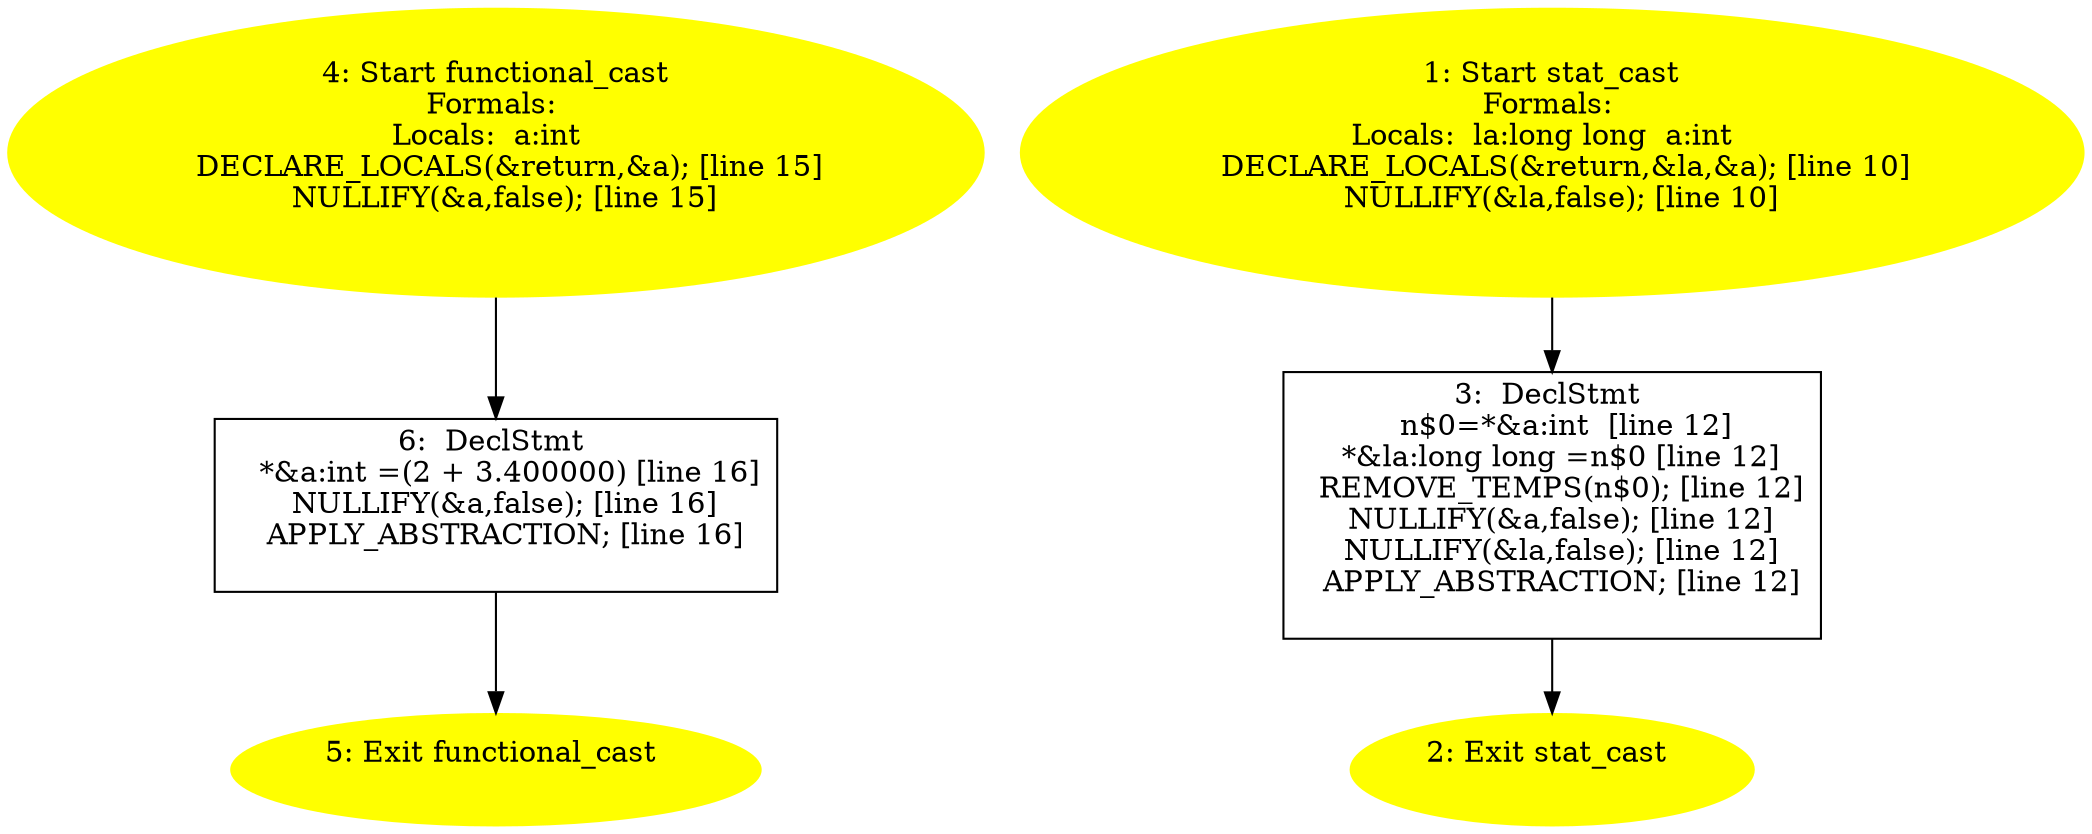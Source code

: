 digraph iCFG {
6 [label="6:  DeclStmt \n   *&a:int =(2 + 3.400000) [line 16]\n  NULLIFY(&a,false); [line 16]\n  APPLY_ABSTRACTION; [line 16]\n " shape="box"]
	

	 6 -> 5 ;
5 [label="5: Exit functional_cast \n  " color=yellow style=filled]
	

4 [label="4: Start functional_cast\nFormals: \nLocals:  a:int  \n   DECLARE_LOCALS(&return,&a); [line 15]\n  NULLIFY(&a,false); [line 15]\n " color=yellow style=filled]
	

	 4 -> 6 ;
3 [label="3:  DeclStmt \n   n$0=*&a:int  [line 12]\n  *&la:long long =n$0 [line 12]\n  REMOVE_TEMPS(n$0); [line 12]\n  NULLIFY(&a,false); [line 12]\n  NULLIFY(&la,false); [line 12]\n  APPLY_ABSTRACTION; [line 12]\n " shape="box"]
	

	 3 -> 2 ;
2 [label="2: Exit stat_cast \n  " color=yellow style=filled]
	

1 [label="1: Start stat_cast\nFormals: \nLocals:  la:long long  a:int  \n   DECLARE_LOCALS(&return,&la,&a); [line 10]\n  NULLIFY(&la,false); [line 10]\n " color=yellow style=filled]
	

	 1 -> 3 ;
}
